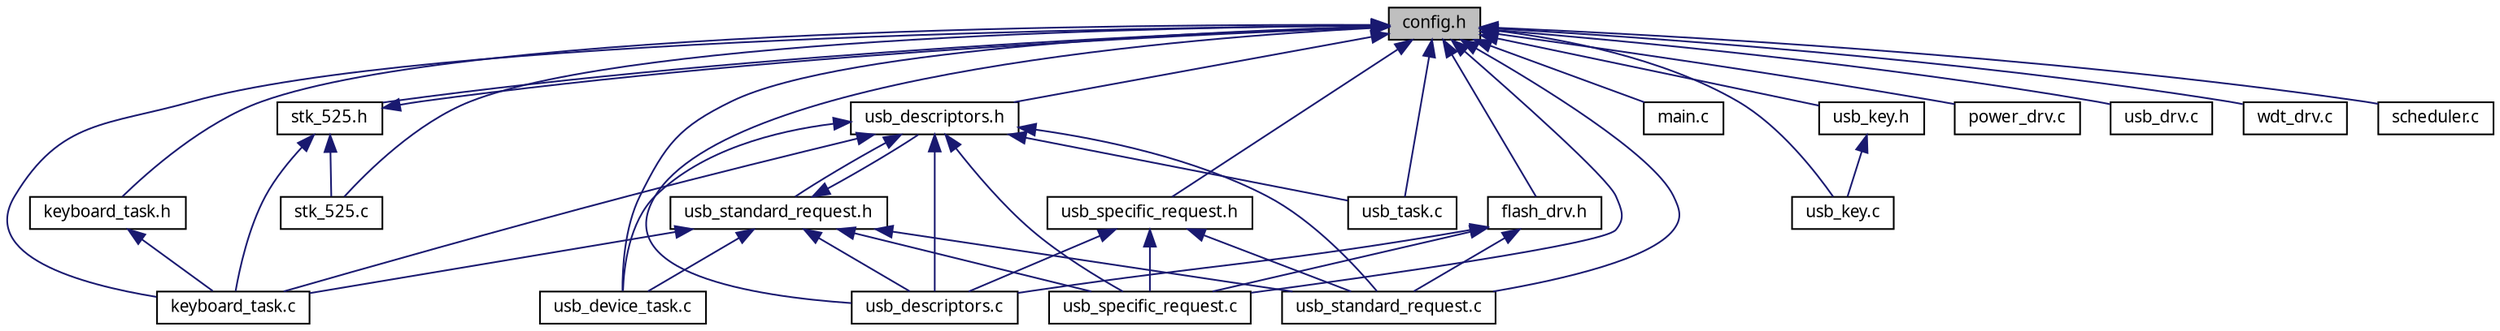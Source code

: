 digraph G
{
  edge [fontname="FreeSans.ttf",fontsize=10,labelfontname="FreeSans.ttf",labelfontsize=10];
  node [fontname="FreeSans.ttf",fontsize=10,shape=record];
  Node1 [label="config.h",height=0.2,width=0.4,color="black", fillcolor="grey75", style="filled" fontcolor="black"];
  Node1 -> Node2 [dir=back,color="midnightblue",fontsize=10,style="solid",fontname="FreeSans.ttf"];
  Node2 [label="keyboard_task.c",height=0.2,width=0.4,color="black", fillcolor="white", style="filled",URL="$a00022.html"];
  Node1 -> Node3 [dir=back,color="midnightblue",fontsize=10,style="solid",fontname="FreeSans.ttf"];
  Node3 [label="keyboard_task.h",height=0.2,width=0.4,color="black", fillcolor="white", style="filled",URL="$a00023.html"];
  Node3 -> Node2 [dir=back,color="midnightblue",fontsize=10,style="solid",fontname="FreeSans.ttf"];
  Node1 -> Node4 [dir=back,color="midnightblue",fontsize=10,style="solid",fontname="FreeSans.ttf"];
  Node4 [label="usb_descriptors.h",height=0.2,width=0.4,color="black", fillcolor="white", style="filled",URL="$a00035.html"];
  Node4 -> Node2 [dir=back,color="midnightblue",fontsize=10,style="solid",fontname="FreeSans.ttf"];
  Node4 -> Node5 [dir=back,color="midnightblue",fontsize=10,style="solid",fontname="FreeSans.ttf"];
  Node5 [label="usb_descriptors.c",height=0.2,width=0.4,color="black", fillcolor="white", style="filled",URL="$a00034.html"];
  Node4 -> Node6 [dir=back,color="midnightblue",fontsize=10,style="solid",fontname="FreeSans.ttf"];
  Node6 [label="usb_specific_request.c",height=0.2,width=0.4,color="black", fillcolor="white", style="filled",URL="$a00042.html"];
  Node4 -> Node7 [dir=back,color="midnightblue",fontsize=10,style="solid",fontname="FreeSans.ttf"];
  Node7 [label="usb_device_task.c",height=0.2,width=0.4,color="black", fillcolor="white", style="filled",URL="$a00036.html"];
  Node4 -> Node8 [dir=back,color="midnightblue",fontsize=10,style="solid",fontname="FreeSans.ttf"];
  Node8 [label="usb_standard_request.c",height=0.2,width=0.4,color="black", fillcolor="white", style="filled",URL="$a00044.html"];
  Node4 -> Node9 [dir=back,color="midnightblue",fontsize=10,style="solid",fontname="FreeSans.ttf"];
  Node9 [label="usb_standard_request.h",height=0.2,width=0.4,color="black", fillcolor="white", style="filled",URL="$a00045.html"];
  Node9 -> Node4 [dir=back,color="midnightblue",fontsize=10,style="solid",fontname="FreeSans.ttf"];
  Node9 -> Node2 [dir=back,color="midnightblue",fontsize=10,style="solid",fontname="FreeSans.ttf"];
  Node9 -> Node5 [dir=back,color="midnightblue",fontsize=10,style="solid",fontname="FreeSans.ttf"];
  Node9 -> Node6 [dir=back,color="midnightblue",fontsize=10,style="solid",fontname="FreeSans.ttf"];
  Node9 -> Node7 [dir=back,color="midnightblue",fontsize=10,style="solid",fontname="FreeSans.ttf"];
  Node9 -> Node8 [dir=back,color="midnightblue",fontsize=10,style="solid",fontname="FreeSans.ttf"];
  Node4 -> Node10 [dir=back,color="midnightblue",fontsize=10,style="solid",fontname="FreeSans.ttf"];
  Node10 [label="usb_task.c",height=0.2,width=0.4,color="black", fillcolor="white", style="filled",URL="$a00046.html"];
  Node1 -> Node11 [dir=back,color="midnightblue",fontsize=10,style="solid",fontname="FreeSans.ttf"];
  Node11 [label="main.c",height=0.2,width=0.4,color="black", fillcolor="white", style="filled",URL="$a00024.html"];
  Node1 -> Node5 [dir=back,color="midnightblue",fontsize=10,style="solid",fontname="FreeSans.ttf"];
  Node1 -> Node12 [dir=back,color="midnightblue",fontsize=10,style="solid",fontname="FreeSans.ttf"];
  Node12 [label="usb_specific_request.h",height=0.2,width=0.4,color="black", fillcolor="white", style="filled",URL="$a00043.html"];
  Node12 -> Node5 [dir=back,color="midnightblue",fontsize=10,style="solid",fontname="FreeSans.ttf"];
  Node12 -> Node6 [dir=back,color="midnightblue",fontsize=10,style="solid",fontname="FreeSans.ttf"];
  Node12 -> Node8 [dir=back,color="midnightblue",fontsize=10,style="solid",fontname="FreeSans.ttf"];
  Node1 -> Node6 [dir=back,color="midnightblue",fontsize=10,style="solid",fontname="FreeSans.ttf"];
  Node1 -> Node13 [dir=back,color="midnightblue",fontsize=10,style="solid",fontname="FreeSans.ttf"];
  Node13 [label="stk_525.c",height=0.2,width=0.4,color="black", fillcolor="white", style="filled",URL="$a00030.html"];
  Node1 -> Node14 [dir=back,color="midnightblue",fontsize=10,style="solid",fontname="FreeSans.ttf"];
  Node14 [label="stk_525.h",height=0.2,width=0.4,color="black", fillcolor="white", style="filled",URL="$a00031.html"];
  Node14 -> Node1 [dir=back,color="midnightblue",fontsize=10,style="solid",fontname="FreeSans.ttf"];
  Node14 -> Node2 [dir=back,color="midnightblue",fontsize=10,style="solid",fontname="FreeSans.ttf"];
  Node14 -> Node13 [dir=back,color="midnightblue",fontsize=10,style="solid",fontname="FreeSans.ttf"];
  Node1 -> Node15 [dir=back,color="midnightblue",fontsize=10,style="solid",fontname="FreeSans.ttf"];
  Node15 [label="usb_key.c",height=0.2,width=0.4,color="black", fillcolor="white", style="filled",URL="$a00040.html"];
  Node1 -> Node16 [dir=back,color="midnightblue",fontsize=10,style="solid",fontname="FreeSans.ttf"];
  Node16 [label="usb_key.h",height=0.2,width=0.4,color="black", fillcolor="white", style="filled",URL="$a00041.html"];
  Node16 -> Node15 [dir=back,color="midnightblue",fontsize=10,style="solid",fontname="FreeSans.ttf"];
  Node1 -> Node17 [dir=back,color="midnightblue",fontsize=10,style="solid",fontname="FreeSans.ttf"];
  Node17 [label="flash_drv.h",height=0.2,width=0.4,color="black", fillcolor="white", style="filled",URL="$a00021.html"];
  Node17 -> Node5 [dir=back,color="midnightblue",fontsize=10,style="solid",fontname="FreeSans.ttf"];
  Node17 -> Node6 [dir=back,color="midnightblue",fontsize=10,style="solid",fontname="FreeSans.ttf"];
  Node17 -> Node8 [dir=back,color="midnightblue",fontsize=10,style="solid",fontname="FreeSans.ttf"];
  Node1 -> Node18 [dir=back,color="midnightblue",fontsize=10,style="solid",fontname="FreeSans.ttf"];
  Node18 [label="power_drv.c",height=0.2,width=0.4,color="black", fillcolor="white", style="filled",URL="$a00026.html"];
  Node1 -> Node19 [dir=back,color="midnightblue",fontsize=10,style="solid",fontname="FreeSans.ttf"];
  Node19 [label="usb_drv.c",height=0.2,width=0.4,color="black", fillcolor="white", style="filled",URL="$a00038.html"];
  Node1 -> Node7 [dir=back,color="midnightblue",fontsize=10,style="solid",fontname="FreeSans.ttf"];
  Node1 -> Node8 [dir=back,color="midnightblue",fontsize=10,style="solid",fontname="FreeSans.ttf"];
  Node1 -> Node10 [dir=back,color="midnightblue",fontsize=10,style="solid",fontname="FreeSans.ttf"];
  Node1 -> Node20 [dir=back,color="midnightblue",fontsize=10,style="solid",fontname="FreeSans.ttf"];
  Node20 [label="wdt_drv.c",height=0.2,width=0.4,color="black", fillcolor="white", style="filled",URL="$a00048.html"];
  Node1 -> Node21 [dir=back,color="midnightblue",fontsize=10,style="solid",fontname="FreeSans.ttf"];
  Node21 [label="scheduler.c",height=0.2,width=0.4,color="black", fillcolor="white", style="filled",URL="$a00028.html"];
}
